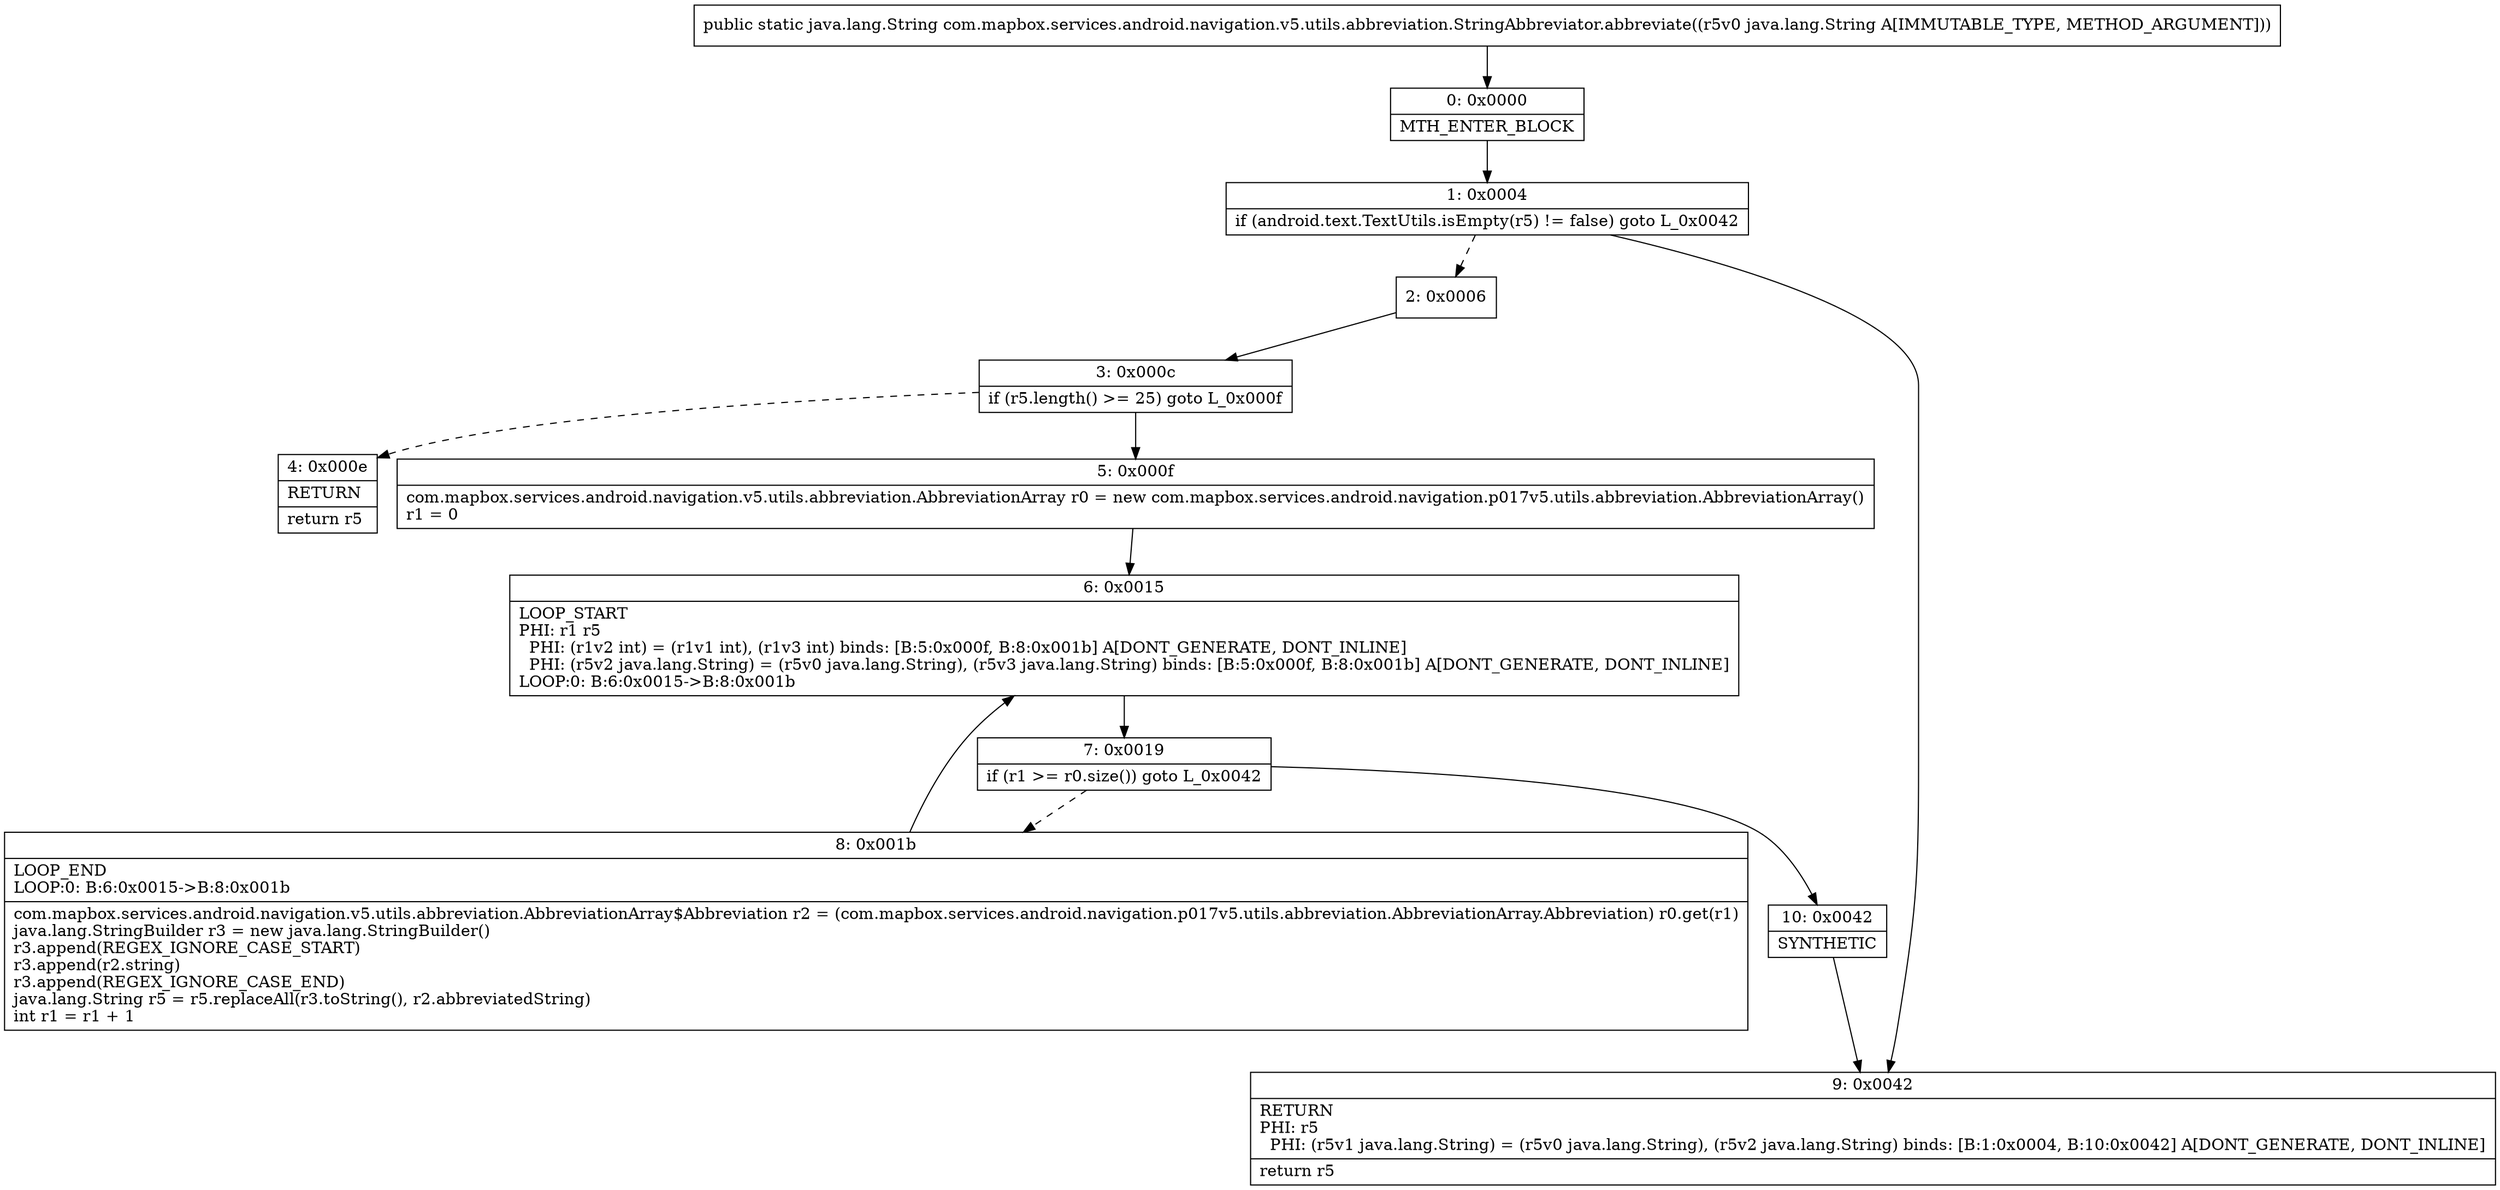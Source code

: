 digraph "CFG forcom.mapbox.services.android.navigation.v5.utils.abbreviation.StringAbbreviator.abbreviate(Ljava\/lang\/String;)Ljava\/lang\/String;" {
Node_0 [shape=record,label="{0\:\ 0x0000|MTH_ENTER_BLOCK\l}"];
Node_1 [shape=record,label="{1\:\ 0x0004|if (android.text.TextUtils.isEmpty(r5) != false) goto L_0x0042\l}"];
Node_2 [shape=record,label="{2\:\ 0x0006}"];
Node_3 [shape=record,label="{3\:\ 0x000c|if (r5.length() \>= 25) goto L_0x000f\l}"];
Node_4 [shape=record,label="{4\:\ 0x000e|RETURN\l|return r5\l}"];
Node_5 [shape=record,label="{5\:\ 0x000f|com.mapbox.services.android.navigation.v5.utils.abbreviation.AbbreviationArray r0 = new com.mapbox.services.android.navigation.p017v5.utils.abbreviation.AbbreviationArray()\lr1 = 0\l}"];
Node_6 [shape=record,label="{6\:\ 0x0015|LOOP_START\lPHI: r1 r5 \l  PHI: (r1v2 int) = (r1v1 int), (r1v3 int) binds: [B:5:0x000f, B:8:0x001b] A[DONT_GENERATE, DONT_INLINE]\l  PHI: (r5v2 java.lang.String) = (r5v0 java.lang.String), (r5v3 java.lang.String) binds: [B:5:0x000f, B:8:0x001b] A[DONT_GENERATE, DONT_INLINE]\lLOOP:0: B:6:0x0015\-\>B:8:0x001b\l}"];
Node_7 [shape=record,label="{7\:\ 0x0019|if (r1 \>= r0.size()) goto L_0x0042\l}"];
Node_8 [shape=record,label="{8\:\ 0x001b|LOOP_END\lLOOP:0: B:6:0x0015\-\>B:8:0x001b\l|com.mapbox.services.android.navigation.v5.utils.abbreviation.AbbreviationArray$Abbreviation r2 = (com.mapbox.services.android.navigation.p017v5.utils.abbreviation.AbbreviationArray.Abbreviation) r0.get(r1)\ljava.lang.StringBuilder r3 = new java.lang.StringBuilder()\lr3.append(REGEX_IGNORE_CASE_START)\lr3.append(r2.string)\lr3.append(REGEX_IGNORE_CASE_END)\ljava.lang.String r5 = r5.replaceAll(r3.toString(), r2.abbreviatedString)\lint r1 = r1 + 1\l}"];
Node_9 [shape=record,label="{9\:\ 0x0042|RETURN\lPHI: r5 \l  PHI: (r5v1 java.lang.String) = (r5v0 java.lang.String), (r5v2 java.lang.String) binds: [B:1:0x0004, B:10:0x0042] A[DONT_GENERATE, DONT_INLINE]\l|return r5\l}"];
Node_10 [shape=record,label="{10\:\ 0x0042|SYNTHETIC\l}"];
MethodNode[shape=record,label="{public static java.lang.String com.mapbox.services.android.navigation.v5.utils.abbreviation.StringAbbreviator.abbreviate((r5v0 java.lang.String A[IMMUTABLE_TYPE, METHOD_ARGUMENT])) }"];
MethodNode -> Node_0;
Node_0 -> Node_1;
Node_1 -> Node_2[style=dashed];
Node_1 -> Node_9;
Node_2 -> Node_3;
Node_3 -> Node_4[style=dashed];
Node_3 -> Node_5;
Node_5 -> Node_6;
Node_6 -> Node_7;
Node_7 -> Node_8[style=dashed];
Node_7 -> Node_10;
Node_8 -> Node_6;
Node_10 -> Node_9;
}

